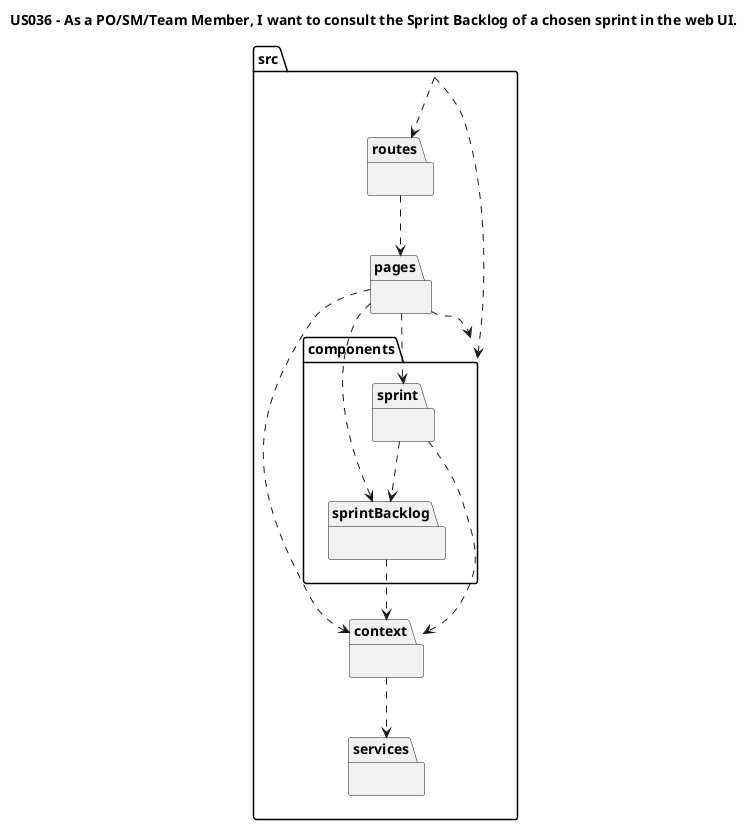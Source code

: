 @startuml

title US036 - As a PO/SM/Team Member, I want to consult the Sprint Backlog of a chosen sprint in the web UI.

package "src" {
    package "routes" {
    }

    package "pages" {
    }

    package "components" {

        package "sprintBacklog" {
        }

        package "sprint" {
                }

    }

    package "context" {
    }
    package "services" {
        }
}

src ..> components
src ..> routes
routes ..> pages
pages ..> components
pages ..> sprintBacklog
pages ..> sprint
sprint ..> sprintBacklog
sprintBacklog ..> context
sprint ..> context
pages ..> context
context ..> services


@enduml

